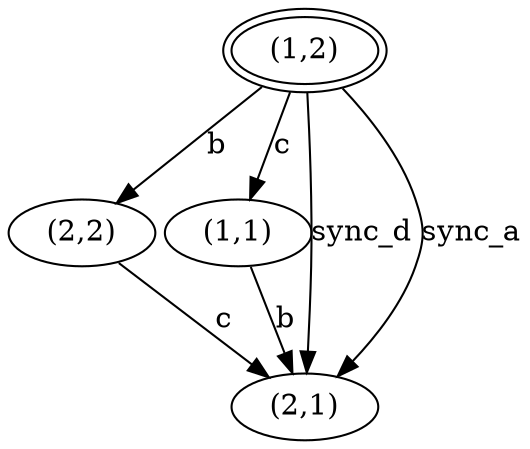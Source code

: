 digraph G {
center = TRUE;
mclimit = 10.0;
nodesep = 0.05;
node [ width=0.25, height=0.25, label="" ];
s0 [ peripheries=2 ];
s0 [label="(1,2)"];
s1 [label="(2,2)"];
s2 [label="(1,1)"];
s3 [label="(2,1)"];
s0->s1[label="b"];
s0->s2[label="c"];
s0->s3[label="sync_d"];
s0->s3[label="sync_a"];
s1->s3[label="c"];
s2->s3[label="b"];
}
